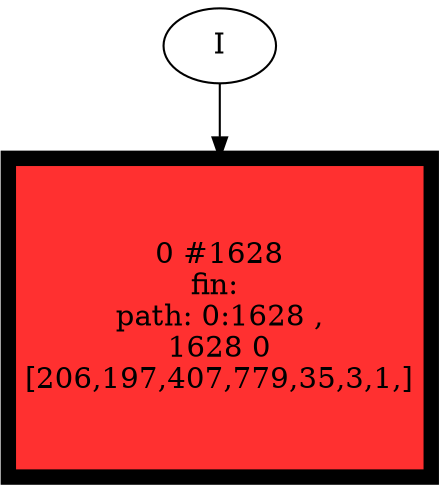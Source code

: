 // produced with flexfringe // 
digraph DFA {
	0 [label="root" shape=box];
		I -> 0;
	0 [ label="0 #1628
fin: 
 path: 0:1628 , 
1628 0
[206,197,407,779,35,3,1,]" , style=filled, fillcolor="firebrick1", width=2.12772, height=2.12772, penwidth=7.39572];
}
